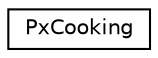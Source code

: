 digraph "Graphical Class Hierarchy"
{
  edge [fontname="Helvetica",fontsize="10",labelfontname="Helvetica",labelfontsize="10"];
  node [fontname="Helvetica",fontsize="10",shape=record];
  rankdir="LR";
  Node0 [label="PxCooking",height=0.2,width=0.4,color="black", fillcolor="white", style="filled",URL="$classPxCooking.html"];
}
